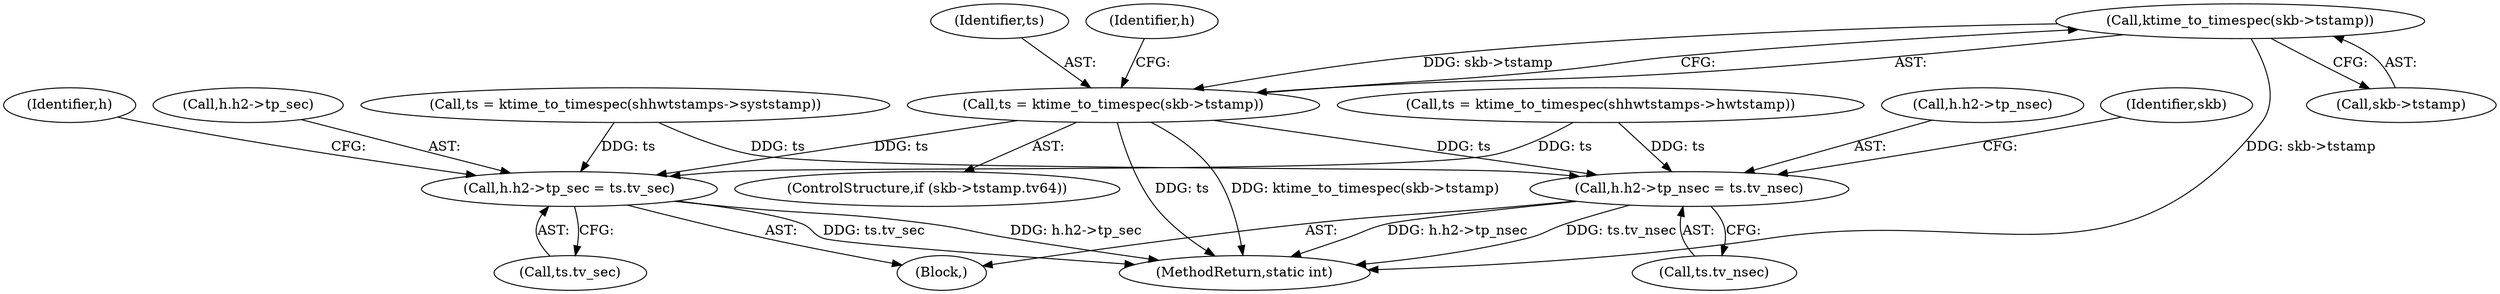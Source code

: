 digraph "0_linux_13fcb7bd322164c67926ffe272846d4860196dc6_0@pointer" {
"1000622" [label="(Call,ktime_to_timespec(skb->tstamp))"];
"1000620" [label="(Call,ts = ktime_to_timespec(skb->tstamp))"];
"1000630" [label="(Call,h.h2->tp_sec = ts.tv_sec)"];
"1000639" [label="(Call,h.h2->tp_nsec = ts.tv_nsec)"];
"1000433" [label="(Block,)"];
"1000623" [label="(Call,skb->tstamp)"];
"1000630" [label="(Call,h.h2->tp_sec = ts.tv_sec)"];
"1000621" [label="(Identifier,ts)"];
"1000631" [label="(Call,h.h2->tp_sec)"];
"1000636" [label="(Call,ts.tv_sec)"];
"1000622" [label="(Call,ktime_to_timespec(skb->tstamp))"];
"1000588" [label="(Call,ts = ktime_to_timespec(shhwtstamps->syststamp))"];
"1000640" [label="(Call,h.h2->tp_nsec)"];
"1000639" [label="(Call,h.h2->tp_nsec = ts.tv_nsec)"];
"1000620" [label="(Call,ts = ktime_to_timespec(skb->tstamp))"];
"1000607" [label="(Call,ts = ktime_to_timespec(shhwtstamps->hwtstamp))"];
"1000645" [label="(Call,ts.tv_nsec)"];
"1000840" [label="(MethodReturn,static int)"];
"1000650" [label="(Identifier,skb)"];
"1000633" [label="(Identifier,h)"];
"1000614" [label="(ControlStructure,if (skb->tstamp.tv64))"];
"1000642" [label="(Identifier,h)"];
"1000622" -> "1000620"  [label="AST: "];
"1000622" -> "1000623"  [label="CFG: "];
"1000623" -> "1000622"  [label="AST: "];
"1000620" -> "1000622"  [label="CFG: "];
"1000622" -> "1000840"  [label="DDG: skb->tstamp"];
"1000622" -> "1000620"  [label="DDG: skb->tstamp"];
"1000620" -> "1000614"  [label="AST: "];
"1000621" -> "1000620"  [label="AST: "];
"1000633" -> "1000620"  [label="CFG: "];
"1000620" -> "1000840"  [label="DDG: ktime_to_timespec(skb->tstamp)"];
"1000620" -> "1000840"  [label="DDG: ts"];
"1000620" -> "1000630"  [label="DDG: ts"];
"1000620" -> "1000639"  [label="DDG: ts"];
"1000630" -> "1000433"  [label="AST: "];
"1000630" -> "1000636"  [label="CFG: "];
"1000631" -> "1000630"  [label="AST: "];
"1000636" -> "1000630"  [label="AST: "];
"1000642" -> "1000630"  [label="CFG: "];
"1000630" -> "1000840"  [label="DDG: h.h2->tp_sec"];
"1000630" -> "1000840"  [label="DDG: ts.tv_sec"];
"1000588" -> "1000630"  [label="DDG: ts"];
"1000607" -> "1000630"  [label="DDG: ts"];
"1000639" -> "1000433"  [label="AST: "];
"1000639" -> "1000645"  [label="CFG: "];
"1000640" -> "1000639"  [label="AST: "];
"1000645" -> "1000639"  [label="AST: "];
"1000650" -> "1000639"  [label="CFG: "];
"1000639" -> "1000840"  [label="DDG: h.h2->tp_nsec"];
"1000639" -> "1000840"  [label="DDG: ts.tv_nsec"];
"1000588" -> "1000639"  [label="DDG: ts"];
"1000607" -> "1000639"  [label="DDG: ts"];
}
